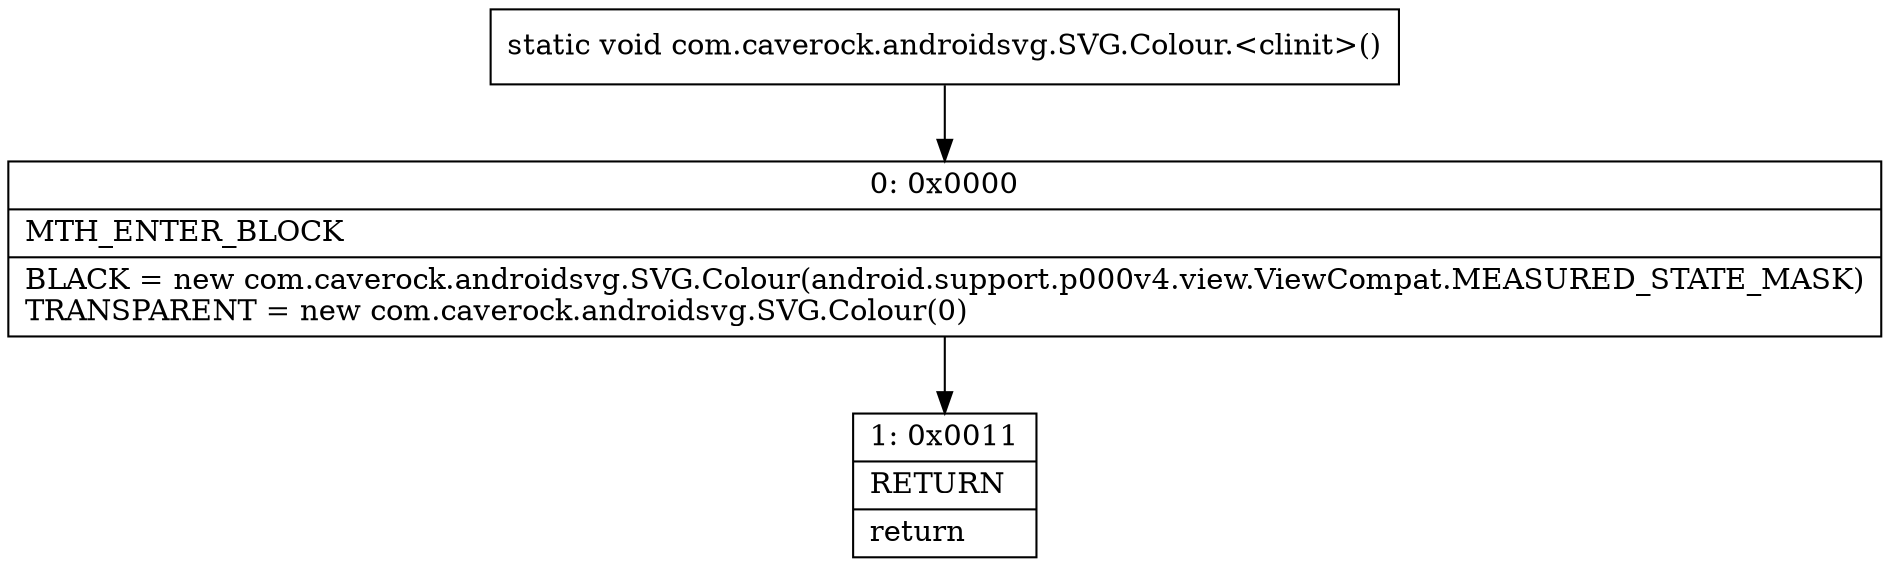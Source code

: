 digraph "CFG forcom.caverock.androidsvg.SVG.Colour.\<clinit\>()V" {
Node_0 [shape=record,label="{0\:\ 0x0000|MTH_ENTER_BLOCK\l|BLACK = new com.caverock.androidsvg.SVG.Colour(android.support.p000v4.view.ViewCompat.MEASURED_STATE_MASK)\lTRANSPARENT = new com.caverock.androidsvg.SVG.Colour(0)\l}"];
Node_1 [shape=record,label="{1\:\ 0x0011|RETURN\l|return\l}"];
MethodNode[shape=record,label="{static void com.caverock.androidsvg.SVG.Colour.\<clinit\>() }"];
MethodNode -> Node_0;
Node_0 -> Node_1;
}

